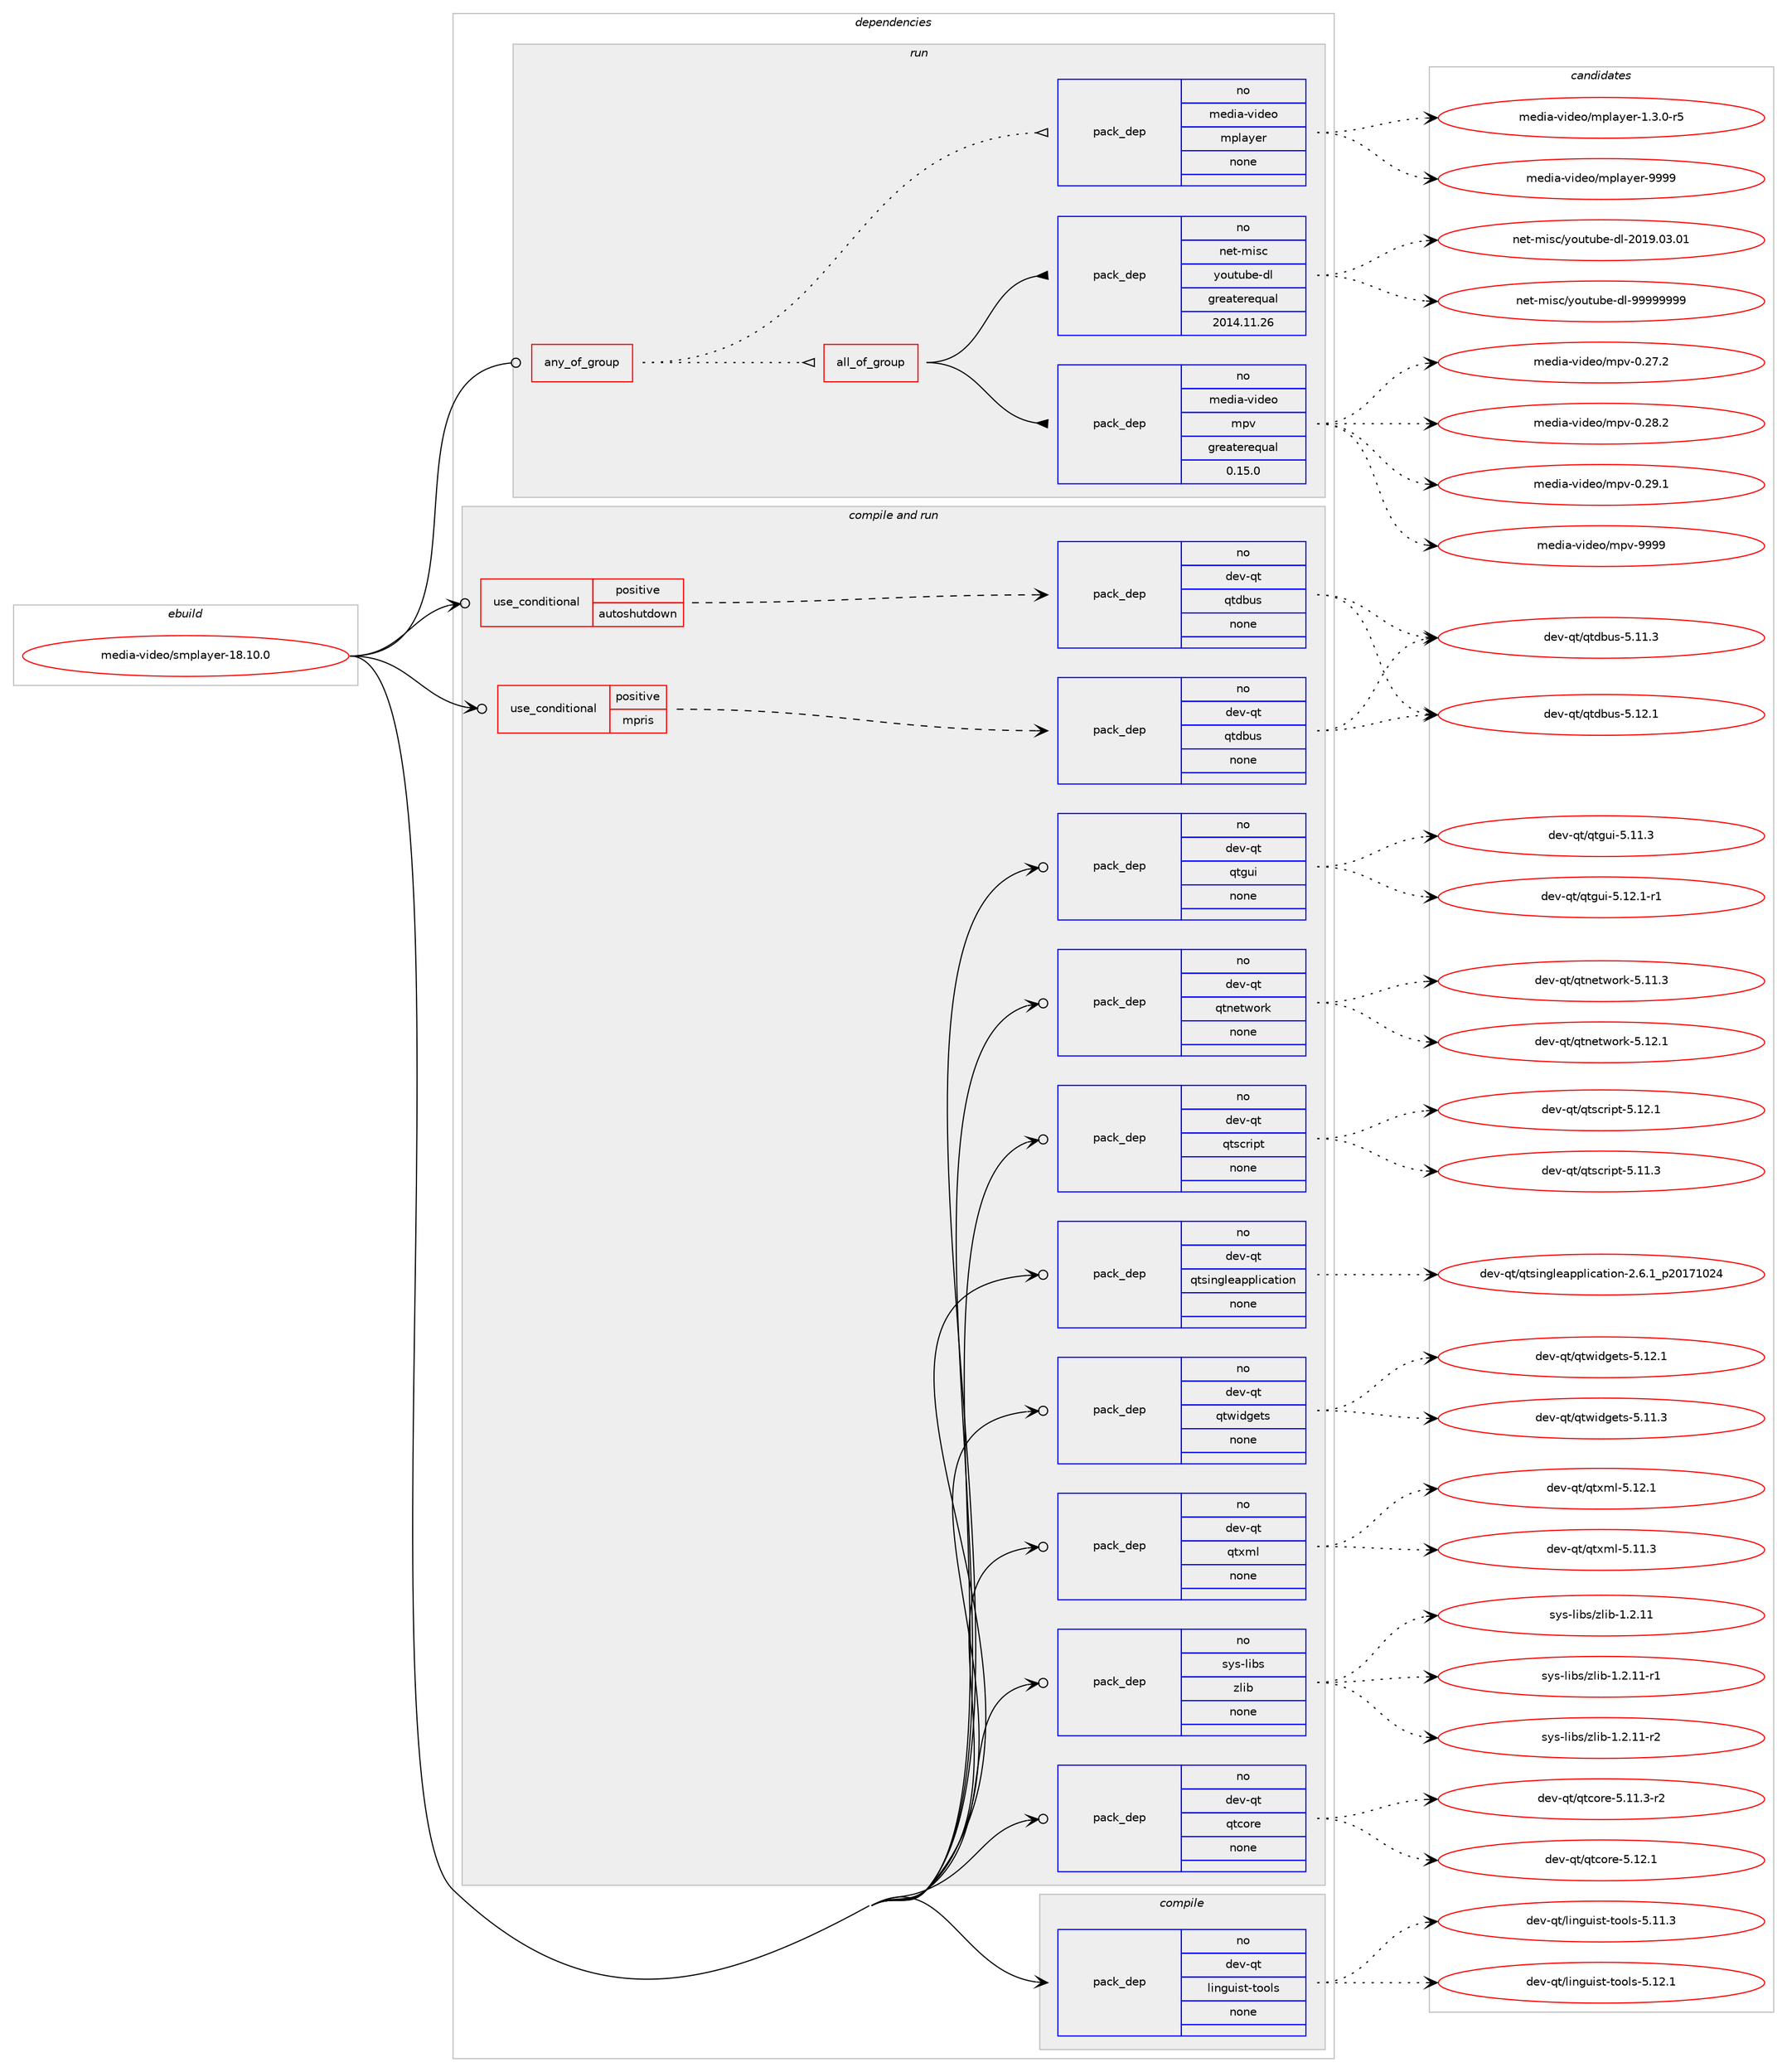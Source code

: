 digraph prolog {

# *************
# Graph options
# *************

newrank=true;
concentrate=true;
compound=true;
graph [rankdir=LR,fontname=Helvetica,fontsize=10,ranksep=1.5];#, ranksep=2.5, nodesep=0.2];
edge  [arrowhead=vee];
node  [fontname=Helvetica,fontsize=10];

# **********
# The ebuild
# **********

subgraph cluster_leftcol {
color=gray;
rank=same;
label=<<i>ebuild</i>>;
id [label="media-video/smplayer-18.10.0", color=red, width=4, href="../media-video/smplayer-18.10.0.svg"];
}

# ****************
# The dependencies
# ****************

subgraph cluster_midcol {
color=gray;
label=<<i>dependencies</i>>;
subgraph cluster_compile {
fillcolor="#eeeeee";
style=filled;
label=<<i>compile</i>>;
subgraph pack1172623 {
dependency1640101 [label=<<TABLE BORDER="0" CELLBORDER="1" CELLSPACING="0" CELLPADDING="4" WIDTH="220"><TR><TD ROWSPAN="6" CELLPADDING="30">pack_dep</TD></TR><TR><TD WIDTH="110">no</TD></TR><TR><TD>dev-qt</TD></TR><TR><TD>linguist-tools</TD></TR><TR><TD>none</TD></TR><TR><TD></TD></TR></TABLE>>, shape=none, color=blue];
}
id:e -> dependency1640101:w [weight=20,style="solid",arrowhead="vee"];
}
subgraph cluster_compileandrun {
fillcolor="#eeeeee";
style=filled;
label=<<i>compile and run</i>>;
subgraph cond441005 {
dependency1640102 [label=<<TABLE BORDER="0" CELLBORDER="1" CELLSPACING="0" CELLPADDING="4"><TR><TD ROWSPAN="3" CELLPADDING="10">use_conditional</TD></TR><TR><TD>positive</TD></TR><TR><TD>autoshutdown</TD></TR></TABLE>>, shape=none, color=red];
subgraph pack1172624 {
dependency1640103 [label=<<TABLE BORDER="0" CELLBORDER="1" CELLSPACING="0" CELLPADDING="4" WIDTH="220"><TR><TD ROWSPAN="6" CELLPADDING="30">pack_dep</TD></TR><TR><TD WIDTH="110">no</TD></TR><TR><TD>dev-qt</TD></TR><TR><TD>qtdbus</TD></TR><TR><TD>none</TD></TR><TR><TD></TD></TR></TABLE>>, shape=none, color=blue];
}
dependency1640102:e -> dependency1640103:w [weight=20,style="dashed",arrowhead="vee"];
}
id:e -> dependency1640102:w [weight=20,style="solid",arrowhead="odotvee"];
subgraph cond441006 {
dependency1640104 [label=<<TABLE BORDER="0" CELLBORDER="1" CELLSPACING="0" CELLPADDING="4"><TR><TD ROWSPAN="3" CELLPADDING="10">use_conditional</TD></TR><TR><TD>positive</TD></TR><TR><TD>mpris</TD></TR></TABLE>>, shape=none, color=red];
subgraph pack1172625 {
dependency1640105 [label=<<TABLE BORDER="0" CELLBORDER="1" CELLSPACING="0" CELLPADDING="4" WIDTH="220"><TR><TD ROWSPAN="6" CELLPADDING="30">pack_dep</TD></TR><TR><TD WIDTH="110">no</TD></TR><TR><TD>dev-qt</TD></TR><TR><TD>qtdbus</TD></TR><TR><TD>none</TD></TR><TR><TD></TD></TR></TABLE>>, shape=none, color=blue];
}
dependency1640104:e -> dependency1640105:w [weight=20,style="dashed",arrowhead="vee"];
}
id:e -> dependency1640104:w [weight=20,style="solid",arrowhead="odotvee"];
subgraph pack1172626 {
dependency1640106 [label=<<TABLE BORDER="0" CELLBORDER="1" CELLSPACING="0" CELLPADDING="4" WIDTH="220"><TR><TD ROWSPAN="6" CELLPADDING="30">pack_dep</TD></TR><TR><TD WIDTH="110">no</TD></TR><TR><TD>dev-qt</TD></TR><TR><TD>qtcore</TD></TR><TR><TD>none</TD></TR><TR><TD></TD></TR></TABLE>>, shape=none, color=blue];
}
id:e -> dependency1640106:w [weight=20,style="solid",arrowhead="odotvee"];
subgraph pack1172627 {
dependency1640107 [label=<<TABLE BORDER="0" CELLBORDER="1" CELLSPACING="0" CELLPADDING="4" WIDTH="220"><TR><TD ROWSPAN="6" CELLPADDING="30">pack_dep</TD></TR><TR><TD WIDTH="110">no</TD></TR><TR><TD>dev-qt</TD></TR><TR><TD>qtgui</TD></TR><TR><TD>none</TD></TR><TR><TD></TD></TR></TABLE>>, shape=none, color=blue];
}
id:e -> dependency1640107:w [weight=20,style="solid",arrowhead="odotvee"];
subgraph pack1172628 {
dependency1640108 [label=<<TABLE BORDER="0" CELLBORDER="1" CELLSPACING="0" CELLPADDING="4" WIDTH="220"><TR><TD ROWSPAN="6" CELLPADDING="30">pack_dep</TD></TR><TR><TD WIDTH="110">no</TD></TR><TR><TD>dev-qt</TD></TR><TR><TD>qtnetwork</TD></TR><TR><TD>none</TD></TR><TR><TD></TD></TR></TABLE>>, shape=none, color=blue];
}
id:e -> dependency1640108:w [weight=20,style="solid",arrowhead="odotvee"];
subgraph pack1172629 {
dependency1640109 [label=<<TABLE BORDER="0" CELLBORDER="1" CELLSPACING="0" CELLPADDING="4" WIDTH="220"><TR><TD ROWSPAN="6" CELLPADDING="30">pack_dep</TD></TR><TR><TD WIDTH="110">no</TD></TR><TR><TD>dev-qt</TD></TR><TR><TD>qtscript</TD></TR><TR><TD>none</TD></TR><TR><TD></TD></TR></TABLE>>, shape=none, color=blue];
}
id:e -> dependency1640109:w [weight=20,style="solid",arrowhead="odotvee"];
subgraph pack1172630 {
dependency1640110 [label=<<TABLE BORDER="0" CELLBORDER="1" CELLSPACING="0" CELLPADDING="4" WIDTH="220"><TR><TD ROWSPAN="6" CELLPADDING="30">pack_dep</TD></TR><TR><TD WIDTH="110">no</TD></TR><TR><TD>dev-qt</TD></TR><TR><TD>qtsingleapplication</TD></TR><TR><TD>none</TD></TR><TR><TD></TD></TR></TABLE>>, shape=none, color=blue];
}
id:e -> dependency1640110:w [weight=20,style="solid",arrowhead="odotvee"];
subgraph pack1172631 {
dependency1640111 [label=<<TABLE BORDER="0" CELLBORDER="1" CELLSPACING="0" CELLPADDING="4" WIDTH="220"><TR><TD ROWSPAN="6" CELLPADDING="30">pack_dep</TD></TR><TR><TD WIDTH="110">no</TD></TR><TR><TD>dev-qt</TD></TR><TR><TD>qtwidgets</TD></TR><TR><TD>none</TD></TR><TR><TD></TD></TR></TABLE>>, shape=none, color=blue];
}
id:e -> dependency1640111:w [weight=20,style="solid",arrowhead="odotvee"];
subgraph pack1172632 {
dependency1640112 [label=<<TABLE BORDER="0" CELLBORDER="1" CELLSPACING="0" CELLPADDING="4" WIDTH="220"><TR><TD ROWSPAN="6" CELLPADDING="30">pack_dep</TD></TR><TR><TD WIDTH="110">no</TD></TR><TR><TD>dev-qt</TD></TR><TR><TD>qtxml</TD></TR><TR><TD>none</TD></TR><TR><TD></TD></TR></TABLE>>, shape=none, color=blue];
}
id:e -> dependency1640112:w [weight=20,style="solid",arrowhead="odotvee"];
subgraph pack1172633 {
dependency1640113 [label=<<TABLE BORDER="0" CELLBORDER="1" CELLSPACING="0" CELLPADDING="4" WIDTH="220"><TR><TD ROWSPAN="6" CELLPADDING="30">pack_dep</TD></TR><TR><TD WIDTH="110">no</TD></TR><TR><TD>sys-libs</TD></TR><TR><TD>zlib</TD></TR><TR><TD>none</TD></TR><TR><TD></TD></TR></TABLE>>, shape=none, color=blue];
}
id:e -> dependency1640113:w [weight=20,style="solid",arrowhead="odotvee"];
}
subgraph cluster_run {
fillcolor="#eeeeee";
style=filled;
label=<<i>run</i>>;
subgraph any25702 {
dependency1640114 [label=<<TABLE BORDER="0" CELLBORDER="1" CELLSPACING="0" CELLPADDING="4"><TR><TD CELLPADDING="10">any_of_group</TD></TR></TABLE>>, shape=none, color=red];subgraph pack1172634 {
dependency1640115 [label=<<TABLE BORDER="0" CELLBORDER="1" CELLSPACING="0" CELLPADDING="4" WIDTH="220"><TR><TD ROWSPAN="6" CELLPADDING="30">pack_dep</TD></TR><TR><TD WIDTH="110">no</TD></TR><TR><TD>media-video</TD></TR><TR><TD>mplayer</TD></TR><TR><TD>none</TD></TR><TR><TD></TD></TR></TABLE>>, shape=none, color=blue];
}
dependency1640114:e -> dependency1640115:w [weight=20,style="dotted",arrowhead="oinv"];
subgraph all774 {
dependency1640116 [label=<<TABLE BORDER="0" CELLBORDER="1" CELLSPACING="0" CELLPADDING="4"><TR><TD CELLPADDING="10">all_of_group</TD></TR></TABLE>>, shape=none, color=red];subgraph pack1172635 {
dependency1640117 [label=<<TABLE BORDER="0" CELLBORDER="1" CELLSPACING="0" CELLPADDING="4" WIDTH="220"><TR><TD ROWSPAN="6" CELLPADDING="30">pack_dep</TD></TR><TR><TD WIDTH="110">no</TD></TR><TR><TD>media-video</TD></TR><TR><TD>mpv</TD></TR><TR><TD>greaterequal</TD></TR><TR><TD>0.15.0</TD></TR></TABLE>>, shape=none, color=blue];
}
dependency1640116:e -> dependency1640117:w [weight=20,style="solid",arrowhead="inv"];
subgraph pack1172636 {
dependency1640118 [label=<<TABLE BORDER="0" CELLBORDER="1" CELLSPACING="0" CELLPADDING="4" WIDTH="220"><TR><TD ROWSPAN="6" CELLPADDING="30">pack_dep</TD></TR><TR><TD WIDTH="110">no</TD></TR><TR><TD>net-misc</TD></TR><TR><TD>youtube-dl</TD></TR><TR><TD>greaterequal</TD></TR><TR><TD>2014.11.26</TD></TR></TABLE>>, shape=none, color=blue];
}
dependency1640116:e -> dependency1640118:w [weight=20,style="solid",arrowhead="inv"];
}
dependency1640114:e -> dependency1640116:w [weight=20,style="dotted",arrowhead="oinv"];
}
id:e -> dependency1640114:w [weight=20,style="solid",arrowhead="odot"];
}
}

# **************
# The candidates
# **************

subgraph cluster_choices {
rank=same;
color=gray;
label=<<i>candidates</i>>;

subgraph choice1172623 {
color=black;
nodesep=1;
choice10010111845113116471081051101031171051151164511611111110811545534649494651 [label="dev-qt/linguist-tools-5.11.3", color=red, width=4,href="../dev-qt/linguist-tools-5.11.3.svg"];
choice10010111845113116471081051101031171051151164511611111110811545534649504649 [label="dev-qt/linguist-tools-5.12.1", color=red, width=4,href="../dev-qt/linguist-tools-5.12.1.svg"];
dependency1640101:e -> choice10010111845113116471081051101031171051151164511611111110811545534649494651:w [style=dotted,weight="100"];
dependency1640101:e -> choice10010111845113116471081051101031171051151164511611111110811545534649504649:w [style=dotted,weight="100"];
}
subgraph choice1172624 {
color=black;
nodesep=1;
choice10010111845113116471131161009811711545534649494651 [label="dev-qt/qtdbus-5.11.3", color=red, width=4,href="../dev-qt/qtdbus-5.11.3.svg"];
choice10010111845113116471131161009811711545534649504649 [label="dev-qt/qtdbus-5.12.1", color=red, width=4,href="../dev-qt/qtdbus-5.12.1.svg"];
dependency1640103:e -> choice10010111845113116471131161009811711545534649494651:w [style=dotted,weight="100"];
dependency1640103:e -> choice10010111845113116471131161009811711545534649504649:w [style=dotted,weight="100"];
}
subgraph choice1172625 {
color=black;
nodesep=1;
choice10010111845113116471131161009811711545534649494651 [label="dev-qt/qtdbus-5.11.3", color=red, width=4,href="../dev-qt/qtdbus-5.11.3.svg"];
choice10010111845113116471131161009811711545534649504649 [label="dev-qt/qtdbus-5.12.1", color=red, width=4,href="../dev-qt/qtdbus-5.12.1.svg"];
dependency1640105:e -> choice10010111845113116471131161009811711545534649494651:w [style=dotted,weight="100"];
dependency1640105:e -> choice10010111845113116471131161009811711545534649504649:w [style=dotted,weight="100"];
}
subgraph choice1172626 {
color=black;
nodesep=1;
choice100101118451131164711311699111114101455346494946514511450 [label="dev-qt/qtcore-5.11.3-r2", color=red, width=4,href="../dev-qt/qtcore-5.11.3-r2.svg"];
choice10010111845113116471131169911111410145534649504649 [label="dev-qt/qtcore-5.12.1", color=red, width=4,href="../dev-qt/qtcore-5.12.1.svg"];
dependency1640106:e -> choice100101118451131164711311699111114101455346494946514511450:w [style=dotted,weight="100"];
dependency1640106:e -> choice10010111845113116471131169911111410145534649504649:w [style=dotted,weight="100"];
}
subgraph choice1172627 {
color=black;
nodesep=1;
choice100101118451131164711311610311710545534649494651 [label="dev-qt/qtgui-5.11.3", color=red, width=4,href="../dev-qt/qtgui-5.11.3.svg"];
choice1001011184511311647113116103117105455346495046494511449 [label="dev-qt/qtgui-5.12.1-r1", color=red, width=4,href="../dev-qt/qtgui-5.12.1-r1.svg"];
dependency1640107:e -> choice100101118451131164711311610311710545534649494651:w [style=dotted,weight="100"];
dependency1640107:e -> choice1001011184511311647113116103117105455346495046494511449:w [style=dotted,weight="100"];
}
subgraph choice1172628 {
color=black;
nodesep=1;
choice100101118451131164711311611010111611911111410745534649494651 [label="dev-qt/qtnetwork-5.11.3", color=red, width=4,href="../dev-qt/qtnetwork-5.11.3.svg"];
choice100101118451131164711311611010111611911111410745534649504649 [label="dev-qt/qtnetwork-5.12.1", color=red, width=4,href="../dev-qt/qtnetwork-5.12.1.svg"];
dependency1640108:e -> choice100101118451131164711311611010111611911111410745534649494651:w [style=dotted,weight="100"];
dependency1640108:e -> choice100101118451131164711311611010111611911111410745534649504649:w [style=dotted,weight="100"];
}
subgraph choice1172629 {
color=black;
nodesep=1;
choice10010111845113116471131161159911410511211645534649494651 [label="dev-qt/qtscript-5.11.3", color=red, width=4,href="../dev-qt/qtscript-5.11.3.svg"];
choice10010111845113116471131161159911410511211645534649504649 [label="dev-qt/qtscript-5.12.1", color=red, width=4,href="../dev-qt/qtscript-5.12.1.svg"];
dependency1640109:e -> choice10010111845113116471131161159911410511211645534649494651:w [style=dotted,weight="100"];
dependency1640109:e -> choice10010111845113116471131161159911410511211645534649504649:w [style=dotted,weight="100"];
}
subgraph choice1172630 {
color=black;
nodesep=1;
choice1001011184511311647113116115105110103108101971121121081059997116105111110455046544649951125048495549485052 [label="dev-qt/qtsingleapplication-2.6.1_p20171024", color=red, width=4,href="../dev-qt/qtsingleapplication-2.6.1_p20171024.svg"];
dependency1640110:e -> choice1001011184511311647113116115105110103108101971121121081059997116105111110455046544649951125048495549485052:w [style=dotted,weight="100"];
}
subgraph choice1172631 {
color=black;
nodesep=1;
choice100101118451131164711311611910510010310111611545534649494651 [label="dev-qt/qtwidgets-5.11.3", color=red, width=4,href="../dev-qt/qtwidgets-5.11.3.svg"];
choice100101118451131164711311611910510010310111611545534649504649 [label="dev-qt/qtwidgets-5.12.1", color=red, width=4,href="../dev-qt/qtwidgets-5.12.1.svg"];
dependency1640111:e -> choice100101118451131164711311611910510010310111611545534649494651:w [style=dotted,weight="100"];
dependency1640111:e -> choice100101118451131164711311611910510010310111611545534649504649:w [style=dotted,weight="100"];
}
subgraph choice1172632 {
color=black;
nodesep=1;
choice100101118451131164711311612010910845534649494651 [label="dev-qt/qtxml-5.11.3", color=red, width=4,href="../dev-qt/qtxml-5.11.3.svg"];
choice100101118451131164711311612010910845534649504649 [label="dev-qt/qtxml-5.12.1", color=red, width=4,href="../dev-qt/qtxml-5.12.1.svg"];
dependency1640112:e -> choice100101118451131164711311612010910845534649494651:w [style=dotted,weight="100"];
dependency1640112:e -> choice100101118451131164711311612010910845534649504649:w [style=dotted,weight="100"];
}
subgraph choice1172633 {
color=black;
nodesep=1;
choice1151211154510810598115471221081059845494650464949 [label="sys-libs/zlib-1.2.11", color=red, width=4,href="../sys-libs/zlib-1.2.11.svg"];
choice11512111545108105981154712210810598454946504649494511449 [label="sys-libs/zlib-1.2.11-r1", color=red, width=4,href="../sys-libs/zlib-1.2.11-r1.svg"];
choice11512111545108105981154712210810598454946504649494511450 [label="sys-libs/zlib-1.2.11-r2", color=red, width=4,href="../sys-libs/zlib-1.2.11-r2.svg"];
dependency1640113:e -> choice1151211154510810598115471221081059845494650464949:w [style=dotted,weight="100"];
dependency1640113:e -> choice11512111545108105981154712210810598454946504649494511449:w [style=dotted,weight="100"];
dependency1640113:e -> choice11512111545108105981154712210810598454946504649494511450:w [style=dotted,weight="100"];
}
subgraph choice1172634 {
color=black;
nodesep=1;
choice109101100105974511810510010111147109112108971211011144549465146484511453 [label="media-video/mplayer-1.3.0-r5", color=red, width=4,href="../media-video/mplayer-1.3.0-r5.svg"];
choice109101100105974511810510010111147109112108971211011144557575757 [label="media-video/mplayer-9999", color=red, width=4,href="../media-video/mplayer-9999.svg"];
dependency1640115:e -> choice109101100105974511810510010111147109112108971211011144549465146484511453:w [style=dotted,weight="100"];
dependency1640115:e -> choice109101100105974511810510010111147109112108971211011144557575757:w [style=dotted,weight="100"];
}
subgraph choice1172635 {
color=black;
nodesep=1;
choice10910110010597451181051001011114710911211845484650554650 [label="media-video/mpv-0.27.2", color=red, width=4,href="../media-video/mpv-0.27.2.svg"];
choice10910110010597451181051001011114710911211845484650564650 [label="media-video/mpv-0.28.2", color=red, width=4,href="../media-video/mpv-0.28.2.svg"];
choice10910110010597451181051001011114710911211845484650574649 [label="media-video/mpv-0.29.1", color=red, width=4,href="../media-video/mpv-0.29.1.svg"];
choice1091011001059745118105100101111471091121184557575757 [label="media-video/mpv-9999", color=red, width=4,href="../media-video/mpv-9999.svg"];
dependency1640117:e -> choice10910110010597451181051001011114710911211845484650554650:w [style=dotted,weight="100"];
dependency1640117:e -> choice10910110010597451181051001011114710911211845484650564650:w [style=dotted,weight="100"];
dependency1640117:e -> choice10910110010597451181051001011114710911211845484650574649:w [style=dotted,weight="100"];
dependency1640117:e -> choice1091011001059745118105100101111471091121184557575757:w [style=dotted,weight="100"];
}
subgraph choice1172636 {
color=black;
nodesep=1;
choice11010111645109105115994712111111711611798101451001084550484957464851464849 [label="net-misc/youtube-dl-2019.03.01", color=red, width=4,href="../net-misc/youtube-dl-2019.03.01.svg"];
choice1101011164510910511599471211111171161179810145100108455757575757575757 [label="net-misc/youtube-dl-99999999", color=red, width=4,href="../net-misc/youtube-dl-99999999.svg"];
dependency1640118:e -> choice11010111645109105115994712111111711611798101451001084550484957464851464849:w [style=dotted,weight="100"];
dependency1640118:e -> choice1101011164510910511599471211111171161179810145100108455757575757575757:w [style=dotted,weight="100"];
}
}

}
